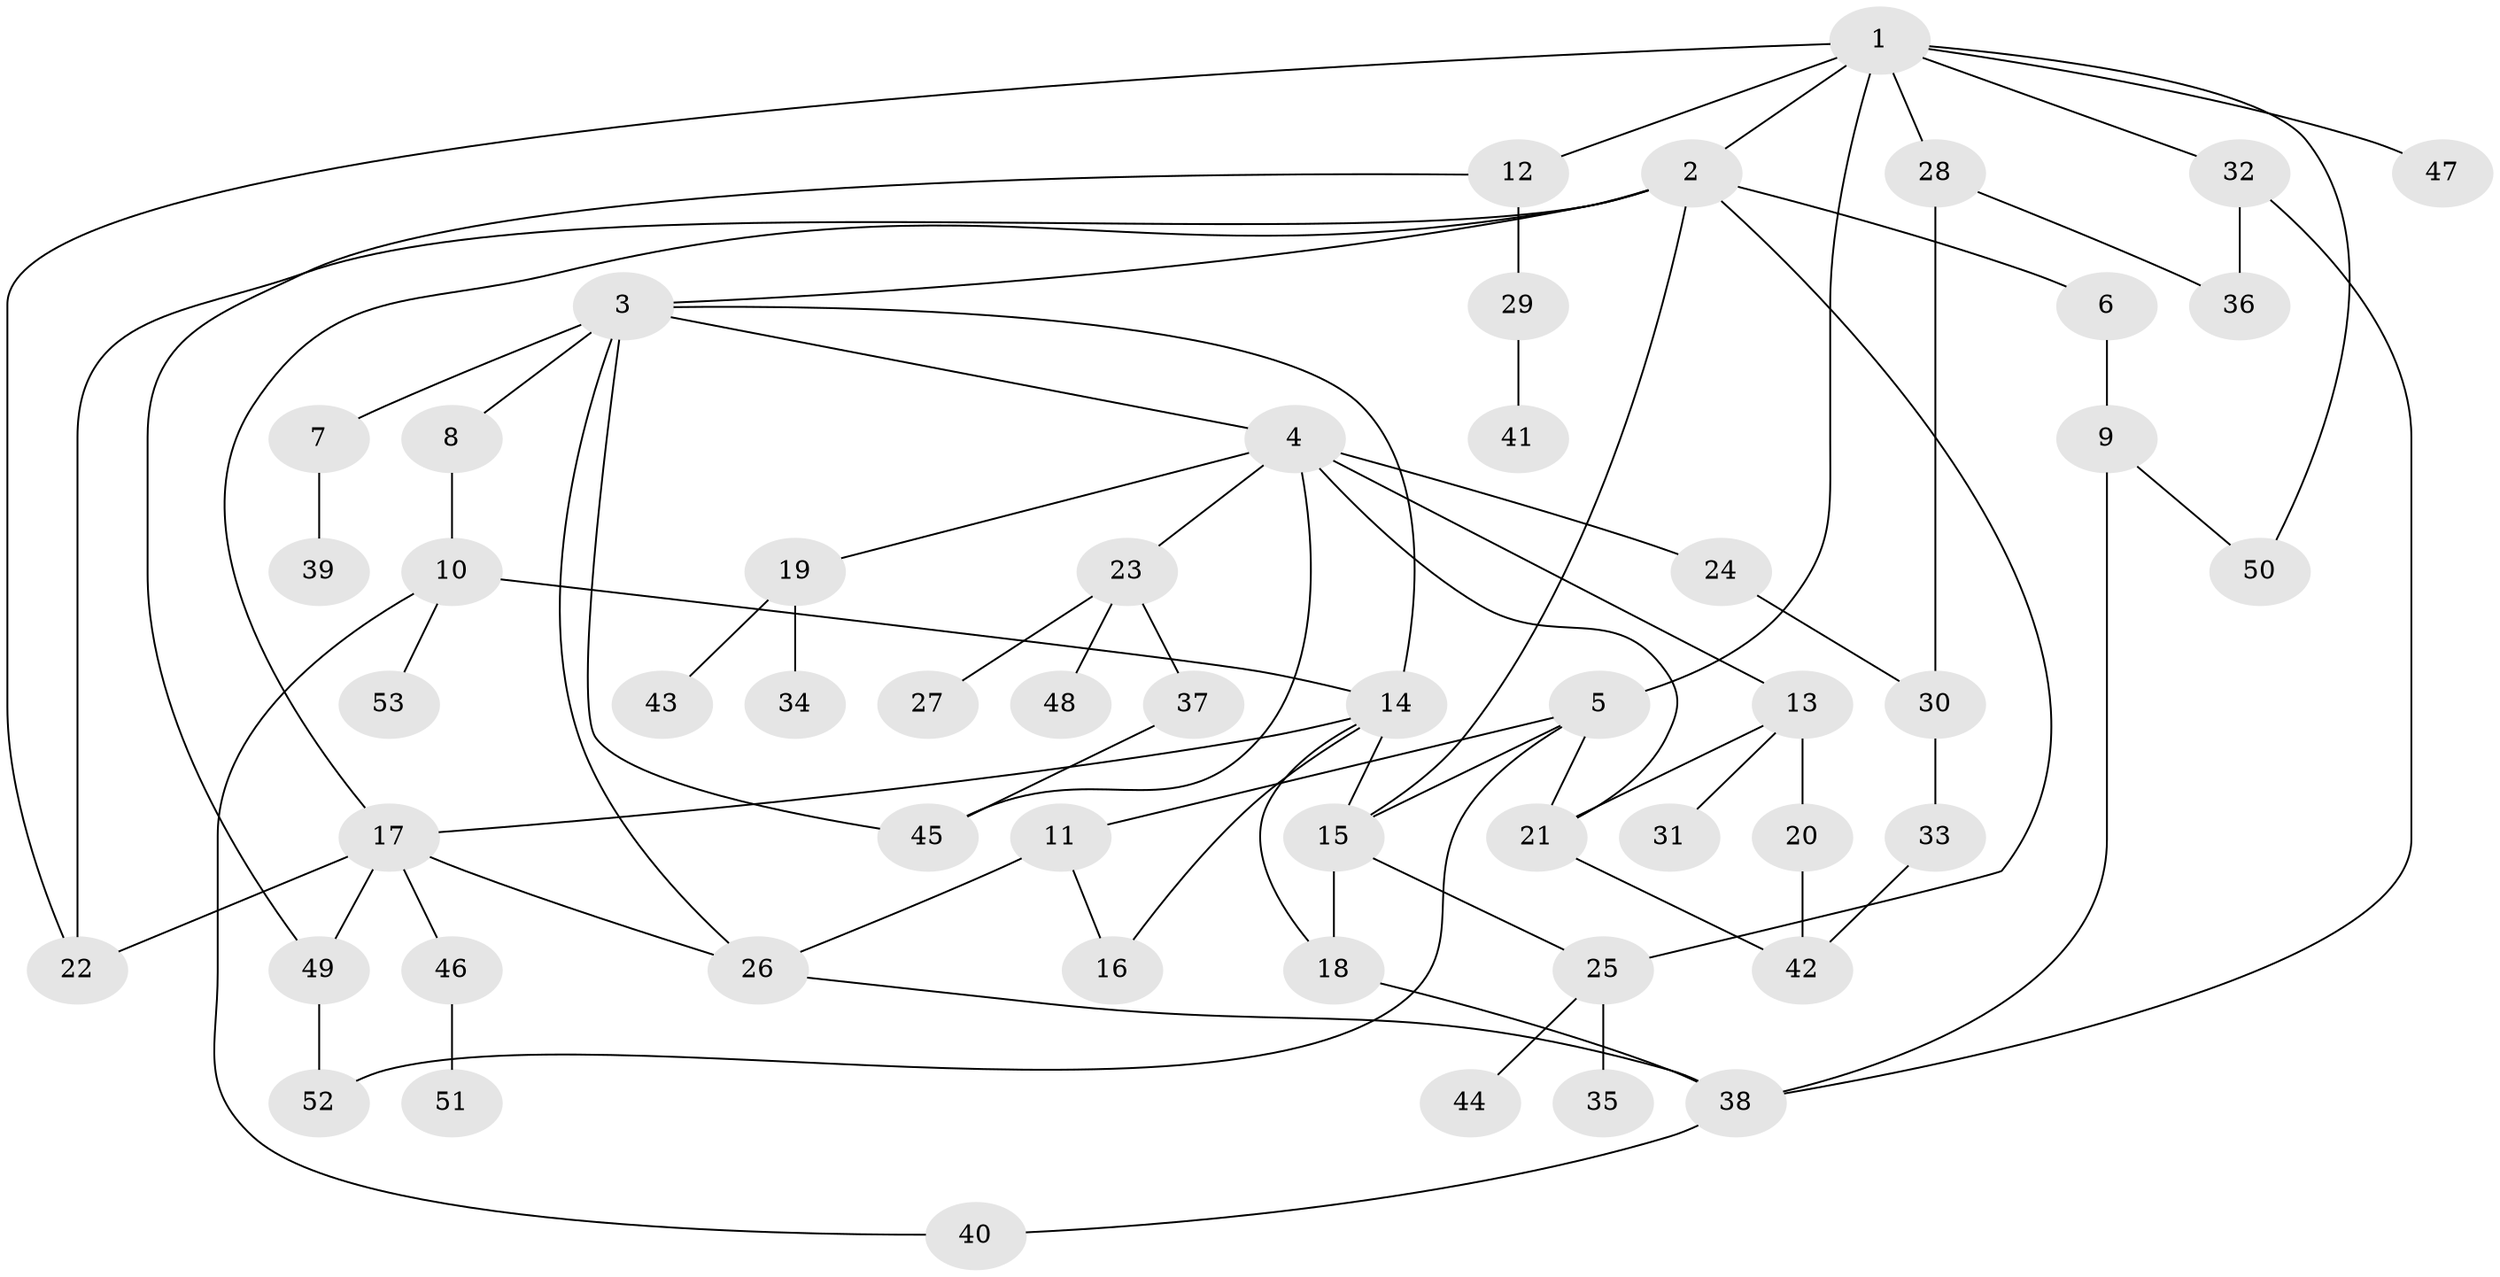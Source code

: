 // original degree distribution, {9: 0.009523809523809525, 5: 0.047619047619047616, 8: 0.009523809523809525, 7: 0.009523809523809525, 4: 0.1523809523809524, 3: 0.19047619047619047, 2: 0.2571428571428571, 1: 0.3142857142857143, 6: 0.009523809523809525}
// Generated by graph-tools (version 1.1) at 2025/49/03/04/25 22:49:08]
// undirected, 53 vertices, 78 edges
graph export_dot {
  node [color=gray90,style=filled];
  1;
  2;
  3;
  4;
  5;
  6;
  7;
  8;
  9;
  10;
  11;
  12;
  13;
  14;
  15;
  16;
  17;
  18;
  19;
  20;
  21;
  22;
  23;
  24;
  25;
  26;
  27;
  28;
  29;
  30;
  31;
  32;
  33;
  34;
  35;
  36;
  37;
  38;
  39;
  40;
  41;
  42;
  43;
  44;
  45;
  46;
  47;
  48;
  49;
  50;
  51;
  52;
  53;
  1 -- 2 [weight=1.0];
  1 -- 5 [weight=1.0];
  1 -- 12 [weight=1.0];
  1 -- 22 [weight=1.0];
  1 -- 28 [weight=1.0];
  1 -- 32 [weight=1.0];
  1 -- 47 [weight=1.0];
  1 -- 50 [weight=1.0];
  2 -- 3 [weight=1.0];
  2 -- 6 [weight=1.0];
  2 -- 15 [weight=1.0];
  2 -- 17 [weight=1.0];
  2 -- 22 [weight=1.0];
  2 -- 25 [weight=2.0];
  3 -- 4 [weight=1.0];
  3 -- 7 [weight=1.0];
  3 -- 8 [weight=1.0];
  3 -- 14 [weight=1.0];
  3 -- 26 [weight=1.0];
  3 -- 45 [weight=1.0];
  4 -- 13 [weight=1.0];
  4 -- 19 [weight=1.0];
  4 -- 21 [weight=1.0];
  4 -- 23 [weight=1.0];
  4 -- 24 [weight=1.0];
  4 -- 45 [weight=1.0];
  5 -- 11 [weight=1.0];
  5 -- 15 [weight=1.0];
  5 -- 21 [weight=1.0];
  5 -- 52 [weight=1.0];
  6 -- 9 [weight=1.0];
  7 -- 39 [weight=1.0];
  8 -- 10 [weight=1.0];
  9 -- 38 [weight=1.0];
  9 -- 50 [weight=1.0];
  10 -- 14 [weight=1.0];
  10 -- 40 [weight=1.0];
  10 -- 53 [weight=1.0];
  11 -- 16 [weight=1.0];
  11 -- 26 [weight=1.0];
  12 -- 29 [weight=1.0];
  12 -- 49 [weight=1.0];
  13 -- 20 [weight=1.0];
  13 -- 21 [weight=1.0];
  13 -- 31 [weight=1.0];
  14 -- 15 [weight=1.0];
  14 -- 16 [weight=1.0];
  14 -- 17 [weight=1.0];
  14 -- 18 [weight=1.0];
  15 -- 18 [weight=1.0];
  15 -- 25 [weight=1.0];
  17 -- 22 [weight=1.0];
  17 -- 26 [weight=1.0];
  17 -- 46 [weight=2.0];
  17 -- 49 [weight=1.0];
  18 -- 38 [weight=1.0];
  19 -- 34 [weight=1.0];
  19 -- 43 [weight=1.0];
  20 -- 42 [weight=1.0];
  21 -- 42 [weight=1.0];
  23 -- 27 [weight=1.0];
  23 -- 37 [weight=1.0];
  23 -- 48 [weight=1.0];
  24 -- 30 [weight=1.0];
  25 -- 35 [weight=1.0];
  25 -- 44 [weight=1.0];
  26 -- 38 [weight=1.0];
  28 -- 30 [weight=1.0];
  28 -- 36 [weight=1.0];
  29 -- 41 [weight=1.0];
  30 -- 33 [weight=1.0];
  32 -- 36 [weight=1.0];
  32 -- 38 [weight=1.0];
  33 -- 42 [weight=1.0];
  37 -- 45 [weight=1.0];
  38 -- 40 [weight=1.0];
  46 -- 51 [weight=1.0];
  49 -- 52 [weight=1.0];
}
